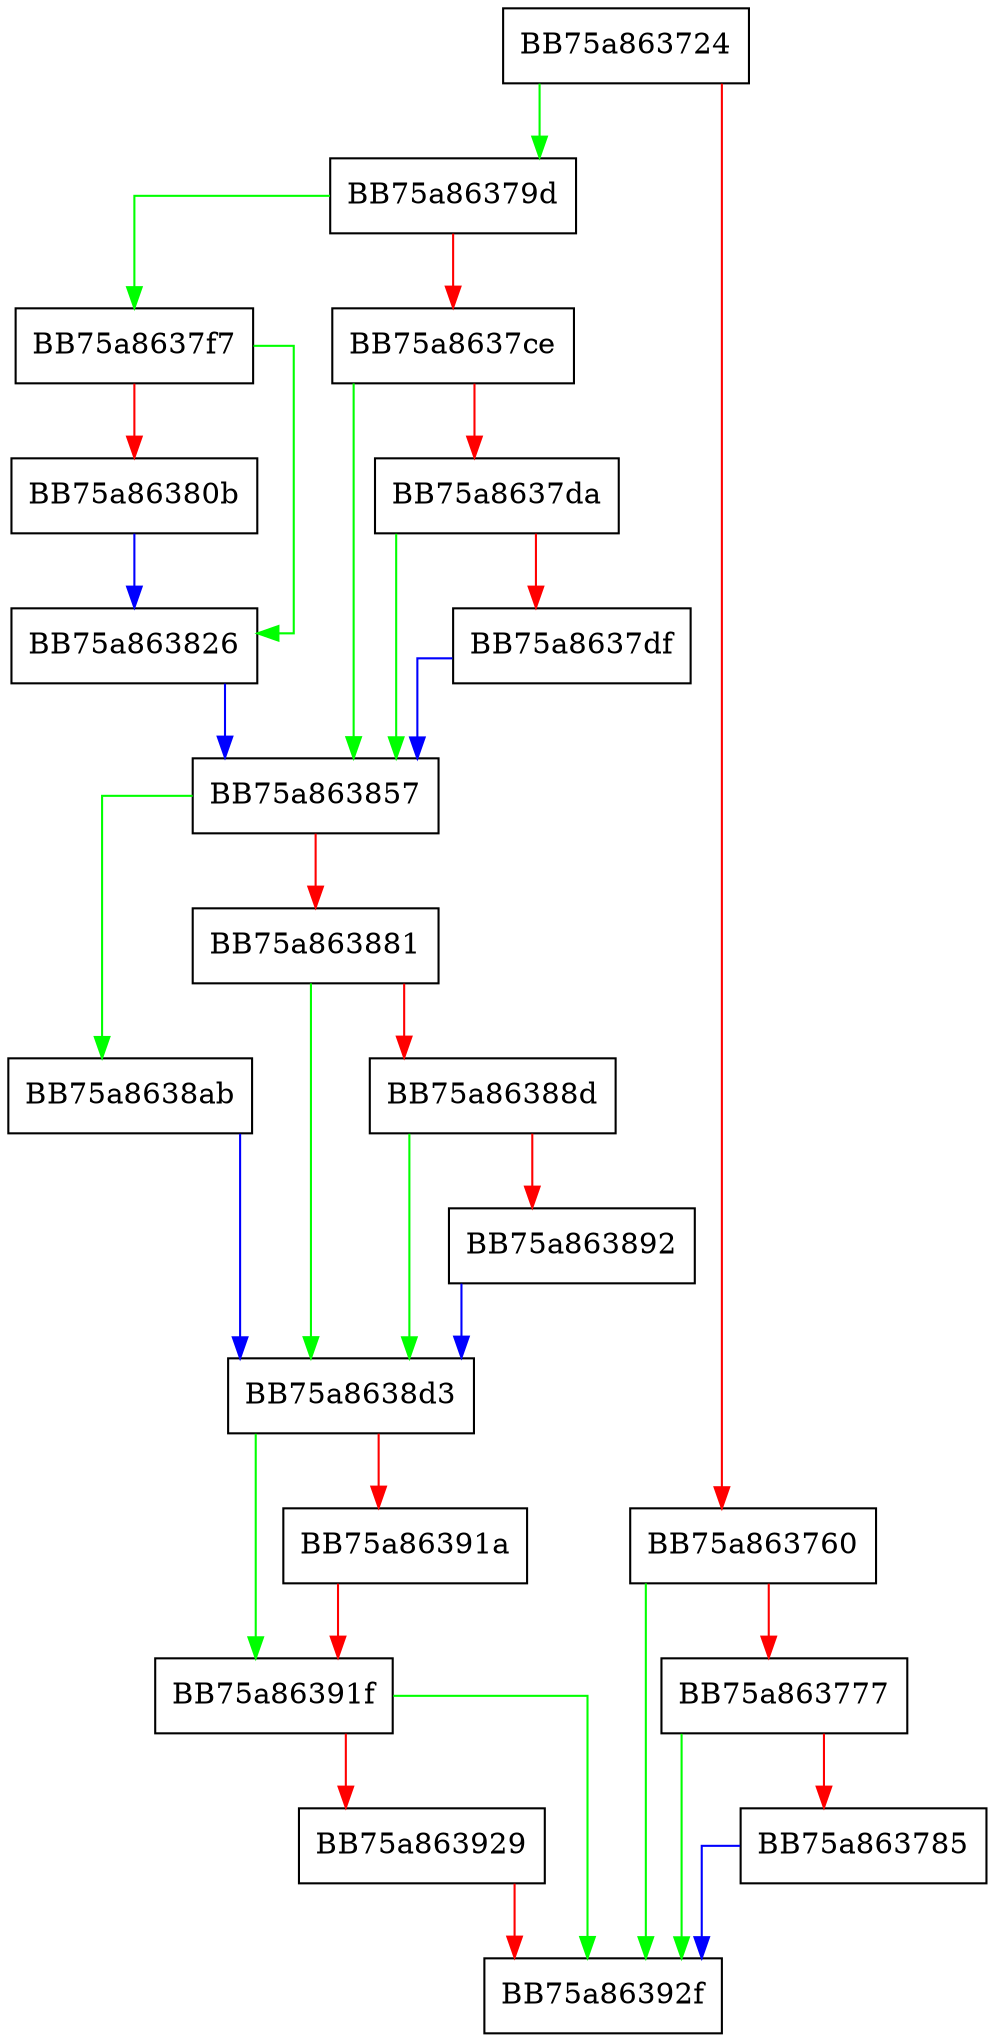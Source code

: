 digraph ProcessShutdownEvent {
  node [shape="box"];
  graph [splines=ortho];
  BB75a863724 -> BB75a86379d [color="green"];
  BB75a863724 -> BB75a863760 [color="red"];
  BB75a863760 -> BB75a86392f [color="green"];
  BB75a863760 -> BB75a863777 [color="red"];
  BB75a863777 -> BB75a86392f [color="green"];
  BB75a863777 -> BB75a863785 [color="red"];
  BB75a863785 -> BB75a86392f [color="blue"];
  BB75a86379d -> BB75a8637f7 [color="green"];
  BB75a86379d -> BB75a8637ce [color="red"];
  BB75a8637ce -> BB75a863857 [color="green"];
  BB75a8637ce -> BB75a8637da [color="red"];
  BB75a8637da -> BB75a863857 [color="green"];
  BB75a8637da -> BB75a8637df [color="red"];
  BB75a8637df -> BB75a863857 [color="blue"];
  BB75a8637f7 -> BB75a863826 [color="green"];
  BB75a8637f7 -> BB75a86380b [color="red"];
  BB75a86380b -> BB75a863826 [color="blue"];
  BB75a863826 -> BB75a863857 [color="blue"];
  BB75a863857 -> BB75a8638ab [color="green"];
  BB75a863857 -> BB75a863881 [color="red"];
  BB75a863881 -> BB75a8638d3 [color="green"];
  BB75a863881 -> BB75a86388d [color="red"];
  BB75a86388d -> BB75a8638d3 [color="green"];
  BB75a86388d -> BB75a863892 [color="red"];
  BB75a863892 -> BB75a8638d3 [color="blue"];
  BB75a8638ab -> BB75a8638d3 [color="blue"];
  BB75a8638d3 -> BB75a86391f [color="green"];
  BB75a8638d3 -> BB75a86391a [color="red"];
  BB75a86391a -> BB75a86391f [color="red"];
  BB75a86391f -> BB75a86392f [color="green"];
  BB75a86391f -> BB75a863929 [color="red"];
  BB75a863929 -> BB75a86392f [color="red"];
}